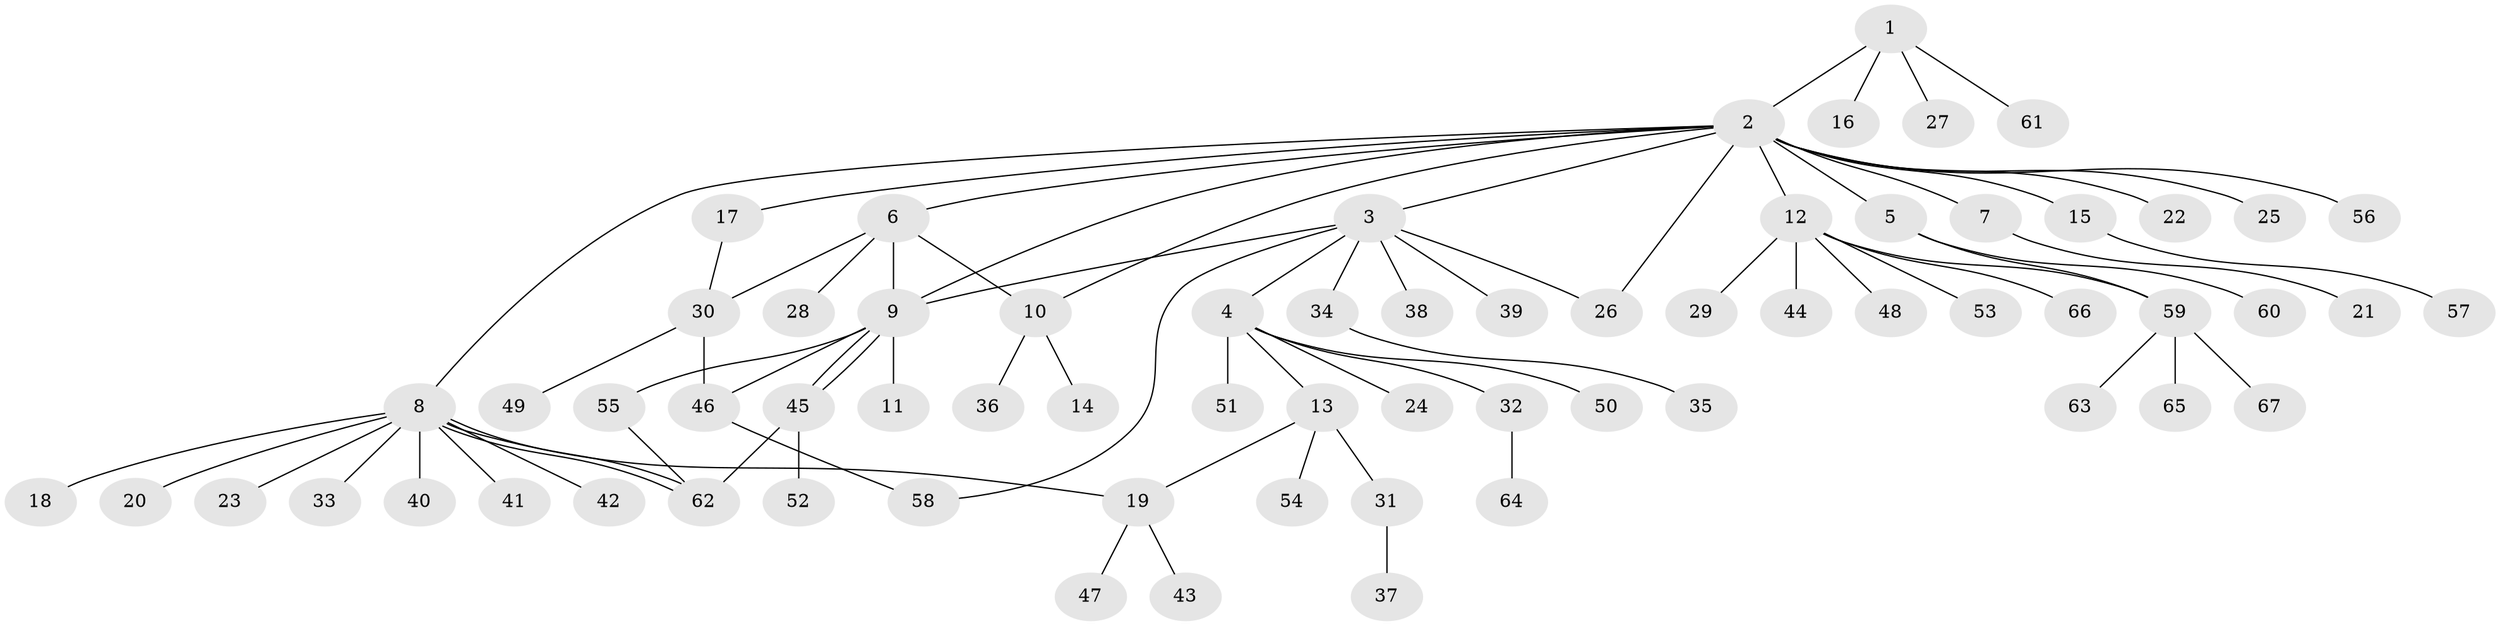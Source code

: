 // coarse degree distribution, {1: 0.5294117647058824, 8: 0.029411764705882353, 2: 0.20588235294117646, 5: 0.08823529411764706, 4: 0.058823529411764705, 3: 0.058823529411764705, 13: 0.029411764705882353}
// Generated by graph-tools (version 1.1) at 2025/36/03/04/25 23:36:57]
// undirected, 67 vertices, 79 edges
graph export_dot {
  node [color=gray90,style=filled];
  1;
  2;
  3;
  4;
  5;
  6;
  7;
  8;
  9;
  10;
  11;
  12;
  13;
  14;
  15;
  16;
  17;
  18;
  19;
  20;
  21;
  22;
  23;
  24;
  25;
  26;
  27;
  28;
  29;
  30;
  31;
  32;
  33;
  34;
  35;
  36;
  37;
  38;
  39;
  40;
  41;
  42;
  43;
  44;
  45;
  46;
  47;
  48;
  49;
  50;
  51;
  52;
  53;
  54;
  55;
  56;
  57;
  58;
  59;
  60;
  61;
  62;
  63;
  64;
  65;
  66;
  67;
  1 -- 2;
  1 -- 16;
  1 -- 27;
  1 -- 61;
  2 -- 3;
  2 -- 5;
  2 -- 6;
  2 -- 7;
  2 -- 8;
  2 -- 9;
  2 -- 10;
  2 -- 12;
  2 -- 15;
  2 -- 17;
  2 -- 22;
  2 -- 25;
  2 -- 26;
  2 -- 56;
  3 -- 4;
  3 -- 9;
  3 -- 26;
  3 -- 34;
  3 -- 38;
  3 -- 39;
  3 -- 58;
  4 -- 13;
  4 -- 24;
  4 -- 32;
  4 -- 50;
  4 -- 51;
  5 -- 59;
  5 -- 60;
  6 -- 9;
  6 -- 10;
  6 -- 28;
  6 -- 30;
  7 -- 21;
  8 -- 18;
  8 -- 19;
  8 -- 20;
  8 -- 23;
  8 -- 33;
  8 -- 40;
  8 -- 41;
  8 -- 42;
  8 -- 62;
  8 -- 62;
  9 -- 11;
  9 -- 45;
  9 -- 45;
  9 -- 46;
  9 -- 55;
  10 -- 14;
  10 -- 36;
  12 -- 29;
  12 -- 44;
  12 -- 48;
  12 -- 53;
  12 -- 59;
  12 -- 66;
  13 -- 19;
  13 -- 31;
  13 -- 54;
  15 -- 57;
  17 -- 30;
  19 -- 43;
  19 -- 47;
  30 -- 46;
  30 -- 49;
  31 -- 37;
  32 -- 64;
  34 -- 35;
  45 -- 52;
  45 -- 62;
  46 -- 58;
  55 -- 62;
  59 -- 63;
  59 -- 65;
  59 -- 67;
}
